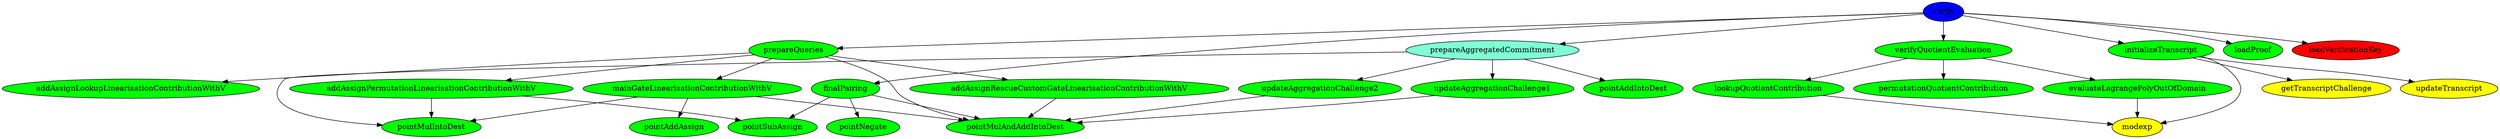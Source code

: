 digraph zk {
    { node [style=filled fillcolor="green"]  
        pointAddAssign
        pointAddIntoDest
        pointMulIntoDest
        pointMulAndAddIntoDest
        mainGateLinearisationContributionWithV
        addAssignLookupLinearisationContributionWithV
        addAssignPermutationLinearisationContributionWithV
        pointSubAssign
        pointNegate
        addAssignRescueCustomGateLinearisationContributionWithV
        prepareQueries
        evaluateLagrangePolyOutOfDomain
        lookupQuotientContribution
        updateAggregationChallenge2
        updateAggregationChallenge1
        permutationQuotientContribution
        verifyQuotientEvaluation
        initializeTranscript
        loadProof
        finalPairing
    }
    { node [style=filled fillcolor="aquamarine"]  
        prepareAggregatedCommitment
    }
    { node [style=filled fillcolor="blue"]  
        verify
    }
    { node [style=filled fillcolor="yellow"]
        modexp  
        getTranscriptChallenge
        updateTranscript
    }
    { node [style=filled fillcolor="red"]   
        loadVerificationKey
    }

    initializeTranscript -> modexp
    initializeTranscript -> updateTranscript
    initializeTranscript -> getTranscriptChallenge

    verifyQuotientEvaluation -> evaluateLagrangePolyOutOfDomain
    verifyQuotientEvaluation -> permutationQuotientContribution
    verifyQuotientEvaluation -> lookupQuotientContribution

    evaluateLagrangePolyOutOfDomain -> modexp
    lookupQuotientContribution -> modexp

    prepareQueries -> pointMulAndAddIntoDest
    prepareQueries -> mainGateLinearisationContributionWithV
    prepareQueries -> addAssignRescueCustomGateLinearisationContributionWithV
    prepareQueries -> addAssignPermutationLinearisationContributionWithV
    prepareQueries -> addAssignLookupLinearisationContributionWithV

    mainGateLinearisationContributionWithV -> pointMulIntoDest
    mainGateLinearisationContributionWithV -> pointMulAndAddIntoDest
    mainGateLinearisationContributionWithV -> pointAddAssign

    addAssignRescueCustomGateLinearisationContributionWithV -> pointMulAndAddIntoDest

    addAssignPermutationLinearisationContributionWithV -> pointMulIntoDest
    addAssignPermutationLinearisationContributionWithV -> pointSubAssign

    prepareAggregatedCommitment -> updateAggregationChallenge1
    prepareAggregatedCommitment -> pointAddIntoDest
    prepareAggregatedCommitment -> pointMulIntoDest
    prepareAggregatedCommitment -> updateAggregationChallenge2

    updateAggregationChallenge1 -> pointMulAndAddIntoDest
    updateAggregationChallenge2 -> pointMulAndAddIntoDest

    finalPairing -> pointSubAssign
    finalPairing -> pointMulAndAddIntoDest
    finalPairing -> pointNegate

    verify -> loadVerificationKey
    verify -> loadProof
    verify -> initializeTranscript
    verify -> verifyQuotientEvaluation
    verify -> prepareQueries
    verify -> prepareAggregatedCommitment
    verify -> finalPairing
}
